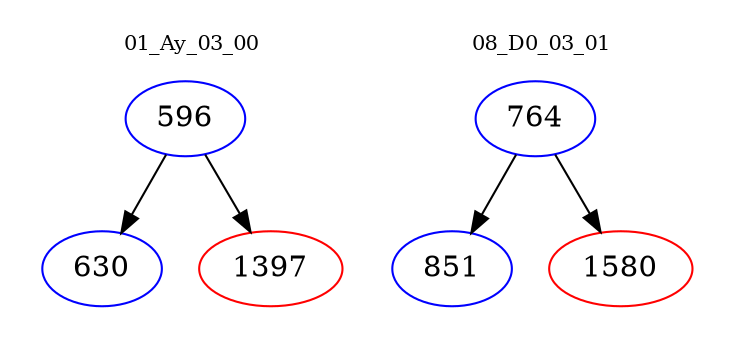 digraph{
subgraph cluster_0 {
color = white
label = "01_Ay_03_00";
fontsize=10;
T0_596 [label="596", color="blue"]
T0_596 -> T0_630 [color="black"]
T0_630 [label="630", color="blue"]
T0_596 -> T0_1397 [color="black"]
T0_1397 [label="1397", color="red"]
}
subgraph cluster_1 {
color = white
label = "08_D0_03_01";
fontsize=10;
T1_764 [label="764", color="blue"]
T1_764 -> T1_851 [color="black"]
T1_851 [label="851", color="blue"]
T1_764 -> T1_1580 [color="black"]
T1_1580 [label="1580", color="red"]
}
}
